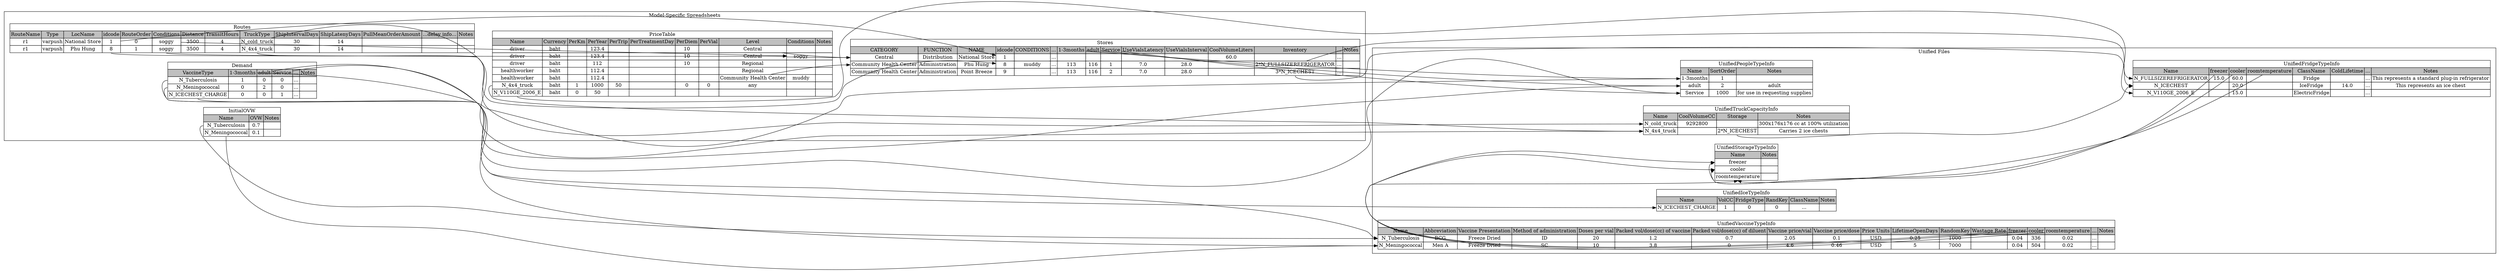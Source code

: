 digraph HermesTableStructure { rankdir=LR;

subgraph cluster1 { label="Model-Specific Spreadsheets";
     Stores [shape=plaintext, label=<
     	    <table border="0" cellborder="1" cellspacing="0">
	    <tr><td colspan="15">Stores</td></tr>
	    <tr>
		<td bgcolor="gray">CATEGORY</td>
		<td bgcolor="gray">FUNCTION</td>
		<td bgcolor="gray">NAME</td>
		<td bgcolor="gray">idcode</td>
		<td bgcolor="gray">CONDITIONS</td>
		<td bgcolor="gray">...</td>
		<td bgcolor="gray" port="f3">1-3months</td>
		<td bgcolor="gray" port="f4">adult</td>
		<td bgcolor="gray" port="f9">Service</td>
		<td bgcolor="gray">UseVialsLatency</td>
		<td bgcolor="gray">UseVialsInterval</td>
		<td bgcolor="gray">CoolVolumeLiters</td>
		<td bgcolor="gray">Inventory</td>
		<td bgcolor="gray">...</td>		
		<td bgcolor="gray">Notes</td>
	    </tr>
	    <tr>
		<td port="f11">Central</td>
		<td>Distribution</td>
		<td>National Store</td>
		<td port="f5">1</td>
		<td> </td>
		<td>...</td>
		<td> </td>
		<td> </td>
		<td> </td>
		<td>  </td>
		<td>  </td>
		<td>60.0</td>
		<td> </td>
		<td>...</td>
		<td> </td>
	    </tr>
	    <tr>
		<td port="f12">Community Health Center</td>
		<td>Administration</td>
		<td>Phu Hung</td>
		<td port="f6">8</td>
		<td port="f10">muddy</td>
		<td>...</td>
		<td>113</td>
		<td>116</td>
		<td>1</td>
		<td>7.0</td>
		<td>28.0</td>
		<td> </td>
		<td port="f7">2*N_FULLSIZEREFRIGERATOR</td>
		<td>...</td>
		<td> </td>
	    </tr>
	    <tr>
		<td>Community Health Center</td>
		<td>Administration</td>
		<td>Point Breeze</td>
		<td port="f6">9</td>
		<td> </td>
		<td>...</td>
		<td>113</td>
		<td>116</td>
		<td>2</td>
		<td>7.0</td>
		<td>28.0</td>
		<td> </td>
		<td port="f8">3*N_ICECHEST</td>
		<td>...</td>
		<td> </td>
	    </tr>
	    </table>
	    >];

     Routes [shape=plaintext, label=<
     	    <table border="0" cellborder="1" cellspacing="0">
	    <tr><td colspan="14">Routes</td></tr>
	    <tr>
		<td bgcolor="gray">RouteName</td>
		<td bgcolor="gray">Type</td>
		<td bgcolor="gray">LocName</td>
		<td bgcolor="gray">idcode</td>
		<td bgcolor="gray">RouteOrder</td>
		<td bgcolor="gray">Conditions</td>
		<td bgcolor="gray">Distance</td>
		<td bgcolor="gray">TransitHours</td>
		<td bgcolor="gray">TruckType</td>
		<td bgcolor="gray">ShipIntervalDays</td>
		<td bgcolor="gray">ShipLatenyDays</td>
		<td bgcolor="gray">PullMeanOrderAmount</td>
		<td bgcolor="gray">...delay info...</td>
		<td bgcolor="gray">Notes</td>
	    </tr>
	    <tr>
		<td>r1</td>
		<td>varpush</td>
		<td>National Store</td>
		<td port="f1">1</td>
		<td>0</td>
		<td port="f5">soggy</td>
		<td>3500</td>
		<td>4</td>
		<td port="f3">N_cold_truck</td>
		<td>30</td>
		<td>14</td>
		<td>  </td>
		<td>  </td>
		<td> </td>
	    </tr>
	    <tr>
		<td>r1</td>
		<td>varpush</td>
		<td>Phu Hung</td>
		<td port="f2">8</td>
		<td>1</td>
		<td port="f6">soggy</td>
		<td>3500</td>
		<td>4</td>
		<td port="f4">N_4x4_truck</td>
		<td>30</td>
		<td>14</td>
		<td> </td>
		<td>  </td>
		<td> </td>
	    </tr>
	    </table>
	    >];

     InitialOVW [shape=plaintext, label=<
     		 <table  border="0" cellborder="1" cellspacing="0">
		 <tr><td colspan="3">InitialOVW</td></tr>
		 <tr>
		     <td bgcolor="gray">Name</td>
		     <td bgcolor="gray">OVW</td>
		     <td bgcolor="gray">Notes</td>
		 </tr>
		 <tr>
		     <td port="f1">N_Tuberculosis</td>
		     <td>0.7</td>
		     <td></td>
		 </tr>
		 <tr>
		     <td port="f2">N_Meningococcal</td>
		     <td>0.1</td>
		     <td></td>
		 </tr>
		 </table>
                 >];

     Demand [shape=plaintext, label=<
     	    <table border="0" cellborder="1" cellspacing="0">
	    <tr><td colspan="6">Demand</td></tr>
	    <tr>
		<td bgcolor="gray">VaccineType</td>
		<td bgcolor="gray" port="f1">1-3months</td>
		<td bgcolor="gray" port="f2">adult</td>
		<td bgcolor="gray" port="f6">Service</td>
		<td bgcolor="gray">...</td>
		<td bgcolor="gray">Notes</td>
	    </tr>
	    <tr>
		<td port="f3">N_Tuberculosis</td>
		<td>1</td>
		<td>0</td>
		<td>0</td>
		<td>...</td>
		<td> </td>
	    </tr>
	    <tr>
		<td port="f4">N_Meningococcal</td>
		<td>0</td>
		<td>2</td>
		<td>0</td>
		<td>...</td>
		<td> </td>
       	    </tr>
	    <tr>
		<td port="f5">N_ICECHEST_CHARGE</td>
		<td>0</td>
		<td>0</td>
		<td>1</td>
		<td>...</td>
		<td> </td>
	    </tr>
	    </table>
	    >];

     PriceTable [shape=plaintext, label=<
     	    <table border="0" cellborder="1" cellspacing="0">
	    <tr><td colspan="11">PriceTable</td></tr>
	    <tr>
		<td bgcolor="gray">Name</td>
		<td bgcolor="gray">Currency</td>
		<td bgcolor="gray">PerKm</td>
		<td bgcolor="gray">PerYear</td>
		<td bgcolor="gray">PerTrip</td>
		<td bgcolor="gray">PerTreatmentDay</td>
		<td bgcolor="gray">PerDiem</td>
		<td bgcolor="gray">PerVial</td>
		<td bgcolor="gray">Level</td>
		<td bgcolor="gray">Conditions</td>
		<td bgcolor="gray">Notes</td>
	    </tr>
	    <tr>
		<td>driver</td>
		<td>baht</td>
		<td></td>
		<td>123.4</td>
		<td></td>
		<td></td>
		<td>10</td>
		<td></td>
		<td port="f5">Central</td>
		<td></td>
		<td></td>
	    </tr>
	    <tr>
		<td>driver</td>
		<td>baht</td>
		<td></td>
		<td>123.4</td>
		<td></td>
		<td></td>
		<td>10</td>
		<td></td>
		<td port="f6">Central</td>
		<td port="f4">soggy</td>
		<td></td>
	    </tr>
	    <tr>
		<td>driver</td>
		<td>baht</td>
		<td></td>
		<td>112</td>
		<td></td>
		<td></td>
		<td>10</td>
		<td></td>
		<td>Regional</td>
		<td></td>
		<td></td>
	    </tr>
	    <tr>
		<td>healthworker</td>
		<td>baht</td>
		<td></td>
		<td>112.4</td>
		<td></td>
		<td></td>
		<td></td>
		<td></td>
		<td>Regional</td>
		<td></td>
		<td></td>
	    </tr>
	    <tr>
		<td>healthworker</td>
		<td>baht</td>
		<td></td>
		<td>112.4</td>
		<td></td>
		<td></td>
		<td></td>
		<td></td>
		<td port="f7">Community Health Center</td>
		<td port="f3">muddy</td>
		<td></td>
	    </tr>
	    <tr>
		<td port="f1">N_4x4_truck</td>
		<td>baht</td>
		<td>1</td>
		<td>1000</td>
		<td>50</td>
		<td></td>
		<td>0</td>
		<td>0</td>
		<td>any</td>
		<td></td>
		<td></td>
	    </tr>
	    <tr>
		<td port="f2">N_V110GE_2006_E</td>
		<td>baht</td>
		<td>0</td>
		<td>50</td>
		<td></td>
		<td></td>
		<td></td>
		<td></td>
		<td></td>
		<td></td>
		<td></td>
	    </tr>
	    </table>
	    >];

	 PriceTable:f5 -> Stores:f11
	 PriceTable:f6 -> Stores:f11
	 PriceTable:f7 -> Stores:f12
	 Routes:f5 -> PriceTable:f4
	 Routes:f6 -> PriceTable:f4
	 /*Stores:f10 -> PriceTable:f3*/
     Routes:f1 -> Stores:f5;
     Routes:f2 -> Stores:f6;
};


subgraph cluster2 { label="Unified Files"; rank=sink;
     People [shape=plaintext, label=<
     	    <table border="0" cellborder="1" cellspacing="0">
	    <tr><td colspan="3">UnifiedPeopleTypeInfo</td></tr>
	    <tr>
	    <td bgcolor="gray">Name</td>
	    <td bgcolor="gray">SortOrder</td>
	    <td bgcolor="gray">Notes</td>
	    </tr>
	    <tr>
	    <td port="f1">1-3months</td>
	    <td>1</td>
	    <td> </td>
	    </tr>
	    <tr>
	    <td port="f2">adult</td>
	    <td>2</td>
	    <td>adult</td>
	    </tr>
	    <tr>
	    <td port="f3">Service</td>
	    <td>1000</td>
	    <td>for use in requesting supplies</td>
	    </tr>
	    </table>
	    >];

     Trucks [shape=plaintext, label=<
     	    <table border="0" cellborder="1" cellspacing="0">
	    <tr><td colspan="4">UnifiedTruckCapacityInfo</td></tr>
	    <tr>
		<td bgcolor="gray">Name</td>
		<td bgcolor="gray">CoolVolumeCC</td>
		<td bgcolor="gray">Storage</td>
		<td bgcolor="gray">Notes</td>
	    </tr>
	    <tr>
		<td port="f1">N_cold_truck</td><td>9292800</td>
		<td> </td>
	    	<td>300x176x176 cc at 100% utilization</td>
	    </tr>
	    <tr>
		<td port="f2">N_4x4_truck</td><td> </td>
		<td port="f3">2*N_ICECHEST</td>
	    	<td>Carries 2 ice chests</td>
	    </tr>
	    </table>
	    >];

     Fridges [shape=plaintext, label=<
     	    <table border="0" cellborder="1" cellspacing="0">
	    <tr><td colspan="8">UnifiedFridgeTypeInfo</td></tr>
	    <tr>
		<td bgcolor="gray">Name</td>
		<td bgcolor="gray" port="f5">freezer</td>
		<td bgcolor="gray" port="f6">cooler</td>
		<td bgcolor="gray" port="f7">roomtemperature</td>
		<td bgcolor="gray">ClassName</td>
		<td bgcolor="gray">ColdLifetime</td>
		<td bgcolor="gray">...</td>
		<td bgcolor="gray">Notes</td>
	    </tr>
	    <tr>
		<td port="f4">N_FULLSIZEREFRIGERATOR</td>
		<td>15.0</td>
		<td>60.0</td>
		<td> </td>
		<td>Fridge</td>
		<td> </td>
		<td>...</td>
		<td>This represents a standard plug-in refrigerator</td>
	    </tr>
	    <tr>
		<td port="f3">N_ICECHEST</td>
		<td> </td>
		<td>20.0</td>
		<td> </td>
		<td>IceFridge</td>
		<td>14.0</td>
		<td>...</td>
		<td>This represents an ice chest</td>
	    </tr>
	    <tr>
		<td port="f8">N_V110GE_2006_E</td>
		<td> </td>
		<td>15.0</td>
		<td> </td>
		<td>ElectricFridge</td>
		<td></td>
		<td>...</td>
		<td></td>
	    </tr>
	    </table>
	    >];

     StorageTypes [shape=plaintext, label=<
     	    <table border="0" cellborder="1" cellspacing="0">
	    <tr><td colspan="2">UnifiedStorageTypeInfo</td></tr>
	    <tr>
		<td bgcolor="gray">Name</td>
		<td bgcolor="gray">Notes</td>
	    </tr>
	    <tr><td port="f1">freezer</td><td> </td></tr>
	    <tr><td port="f2">cooler</td><td> </td></tr>
	    <tr><td port="f3">roomtemperature</td><td> </td></tr>
	    </table>
	    >];

     Vaccines [shape=plaintext, label=<
     	    <table border="0" cellborder="1" cellspacing="0">
	    <tr><td colspan="19">UnifiedVaccineTypeInfo</td></tr>
	    <tr>
		<td bgcolor="gray">Name</td>
		<td bgcolor="gray">Abbreviation</td>
		<td bgcolor="gray">Vaccine Presentation</td>
		<td bgcolor="gray">Method of administration</td>
		<td bgcolor="gray">Doses per vial</td>
		<td bgcolor="gray">Packed vol/dose(cc) of vaccine</td>
		<td bgcolor="gray">Packed vol/dose(cc) of diluent</td>
		<td bgcolor="gray">Vaccine price/vial</td>
		<td bgcolor="gray">Vaccine price/dose</td>
		<td bgcolor="gray">Price Units</td>
		<td bgcolor="gray">LifetimeOpenDays</td>
		<td bgcolor="gray">RandomKey</td>
		<td bgcolor="gray">Wastage Rate</td>
		<td bgcolor="gray" port="f4">freezer</td>
		<td bgcolor="gray" port="f5">cooler</td>
		<td bgcolor="gray" port="f6">roomtemperature</td>
		<td bgcolor="gray">...</td>
		<td bgcolor="gray">Notes</td>
	    </tr>
	    <tr>
		<td port="f1">N_Tuberculosis</td>
		<td>BCG</td>
		<td>Freeze Dried</td>
		<td>ID</td>
		<td>20</td>
		<td>1.2</td>
		<td>0.7</td>
		<td>2.05</td>
		<td>0.1</td>
		<td>USD</td>
		<td>0.25</td>
		<td>1000</td>
		<td> </td>
		<td>0.04</td>
		<td>336</td>
		<td>0.02</td>
		<td>...</td>
		<td> </td>
	    </tr>
	    <tr>
		<td port="f2">N_Meningococcal</td>
		<td>Men A</td>
		<td>Freeze Dried</td>
		<td>SC</td>
		<td>10</td>
		<td>3.8</td>
		<td>0</td>
		<td>4.6</td>
		<td>0.46</td>
		<td>USD</td>
		<td>5</td>
		<td>7000</td>
		<td> </td>
		<td>0.04</td>
		<td>504</td>
		<td>0.02</td>
		<td>...</td>
		<td> </td>
	    </tr>
	    </table>
	    >];

     Ice [shape=plaintext, label=<
     	    <table border="0" cellborder="1" cellspacing="0">
	    <tr><td colspan="6">UnifiedIceTypeInfo</td></tr>
	    <tr>
		<td bgcolor="gray">Name</td>
		<td bgcolor="gray">VolCC</td>
		<td bgcolor="gray">FridgeType</td>
		<td bgcolor="gray">RandKey</td>
		<td bgcolor="gray">ClassName</td>
		<td bgcolor="gray">Notes</td>
	    </tr>
	    <tr>
		<td port="f1">N_ICECHEST_CHARGE</td>
		<td>1</td>
		<td>0</td>
		<td>0</td>
		<td>...</td>
		<td> </td>
	    </tr>
	    </table>
	    >];

     Vaccines:f4 -> StorageTypes:f1 [constraint=false];
     Vaccines:f5 -> StorageTypes:f2 [constraint=false];
     Vaccines:f6 -> StorageTypes:f3 [constraint=false];
     Fridges:f5 -> StorageTypes:f1 [constraint=false];
     Fridges:f6 -> StorageTypes:f2 [constraint=false];
     Fridges:f7 -> StorageTypes:f3 [constraint=false];
     Trucks:f3 -> Fridges:f3;
};


     // These are the edges
     Demand:f1 -> People:f1;
     Demand:f2 -> People:f2;
     Demand:f3 -> Vaccines:f1;
     Demand:f4 -> Vaccines:f2;
     Demand:f5 -> Ice:f1;
     Demand:f6 -> People:f3;
     Stores:f7 -> Fridges:f4;
     Stores:f8 -> Fridges:f3;
     Stores:f3 -> People:f1;
     Stores:f4 -> People:f2;
     Stores:f9 -> People:f3;
     Routes:f3 -> Trucks:f1;
     Routes:f4 -> Trucks:f2;
     PriceTable:f1 -> Trucks:f2;
     PriceTable:f2 -> Fridges:f8;
     InitialOVW:f1 -> Vaccines:f1;
     InitialOVW:f2 -> Vaccines:f2;
 }

